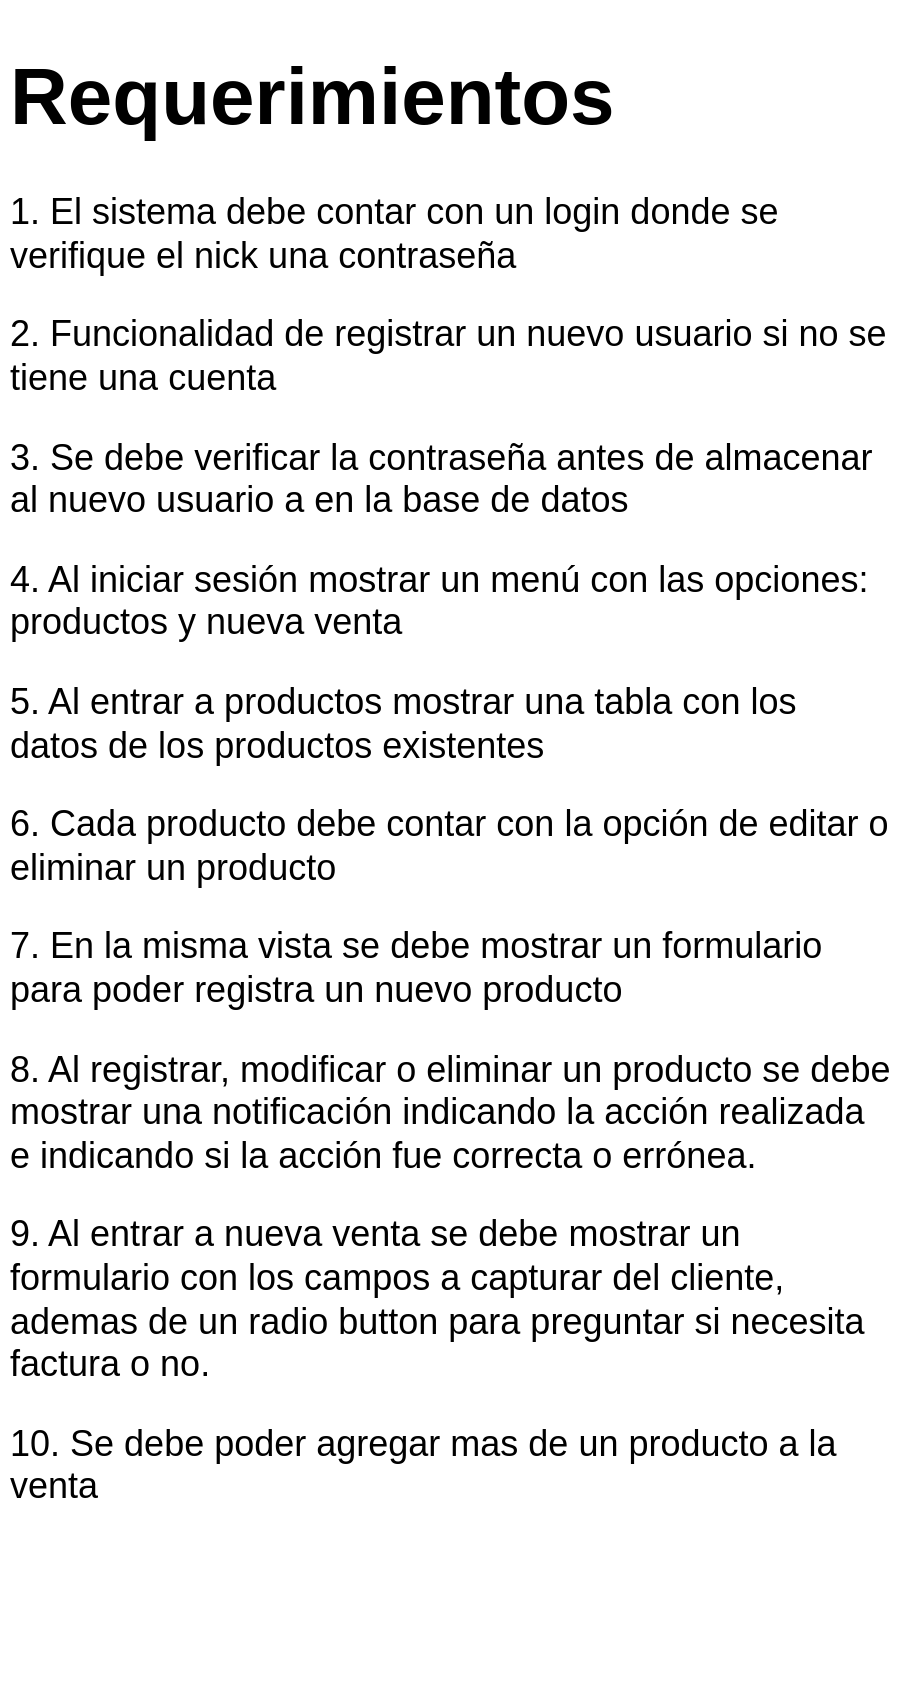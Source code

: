 <mxfile version="14.9.7" type="device" pages="5"><diagram id="oLjHg1AHg8etahp7nGkg" name="Requerimientos"><mxGraphModel dx="2204" dy="1332" grid="1" gridSize="10" guides="1" tooltips="1" connect="1" arrows="1" fold="1" page="1" pageScale="1" pageWidth="827" pageHeight="1169" math="0" shadow="0"><root><mxCell id="KyTUsqAn1VEinLmpefjT-0"/><mxCell id="KyTUsqAn1VEinLmpefjT-1" parent="KyTUsqAn1VEinLmpefjT-0"/><mxCell id="KyTUsqAn1VEinLmpefjT-2" value="&lt;h1&gt;&lt;font style=&quot;font-size: 40px&quot;&gt;Requerimientos&lt;/font&gt;&lt;/h1&gt;&lt;p style=&quot;font-size: 18px&quot;&gt;1. El sistema debe contar con un login donde se verifique el nick una contraseña&lt;/p&gt;&lt;p style=&quot;font-size: 18px&quot;&gt;2. Funcionalidad de registrar un nuevo usuario si no se tiene una cuenta&lt;/p&gt;&lt;p style=&quot;font-size: 18px&quot;&gt;3. Se debe verificar la contraseña antes de almacenar al nuevo usuario a en la base de datos&lt;/p&gt;&lt;p style=&quot;font-size: 18px&quot;&gt;4. Al iniciar sesión mostrar un menú con las opciones: productos y nueva venta&amp;nbsp;&lt;/p&gt;&lt;p style=&quot;font-size: 18px&quot;&gt;5. Al entrar a productos mostrar una tabla con los datos de los productos existentes&lt;/p&gt;&lt;p style=&quot;font-size: 18px&quot;&gt;6. Cada producto debe contar con la opción de editar o eliminar un producto&lt;/p&gt;&lt;p style=&quot;font-size: 18px&quot;&gt;7. En la misma vista se debe mostrar un formulario para poder registra un nuevo producto&lt;/p&gt;&lt;p style=&quot;font-size: 18px&quot;&gt;8. Al registrar, modificar o eliminar un producto se debe mostrar una notificación indicando la acción realizada e indicando si la acción fue correcta o errónea.&lt;/p&gt;&lt;p style=&quot;font-size: 18px&quot;&gt;9. Al entrar a nueva venta se debe mostrar un formulario con los campos a capturar del cliente, ademas de un radio button para preguntar si necesita factura o no.&lt;/p&gt;&lt;p style=&quot;font-size: 18px&quot;&gt;10. Se debe poder agregar mas de un producto a la venta&amp;nbsp;&lt;/p&gt;" style="text;html=1;strokeColor=none;fillColor=none;spacing=5;spacingTop=-20;whiteSpace=wrap;overflow=hidden;rounded=0;fontSize=18;" parent="KyTUsqAn1VEinLmpefjT-1" vertex="1"><mxGeometry x="80" y="40" width="450" height="830" as="geometry"/></mxCell></root></mxGraphModel></diagram><diagram id="_rEnvxBu6TXPsQqvjegB" name="Diagrama DB"><mxGraphModel dx="1342" dy="666" grid="1" gridSize="10" guides="1" tooltips="1" connect="1" arrows="1" fold="1" page="1" pageScale="1" pageWidth="827" pageHeight="1169" math="0" shadow="0"><root><mxCell id="0"/><mxCell id="1" parent="0"/><mxCell id="B1U2xGpXYFlvYZyds1GO-1" value="cliente" style="swimlane;fontStyle=0;childLayout=stackLayout;horizontal=1;startSize=26;horizontalStack=0;resizeParent=1;resizeParentMax=0;resizeLast=0;collapsible=1;marginBottom=0;align=center;fontSize=14;" parent="1" vertex="1"><mxGeometry x="94" y="120" width="160" height="266" as="geometry"/></mxCell><mxCell id="B1U2xGpXYFlvYZyds1GO-2" value="id" style="text;strokeColor=none;fillColor=none;spacingLeft=4;spacingRight=4;overflow=hidden;rotatable=0;points=[[0,0.5],[1,0.5]];portConstraint=eastwest;fontSize=12;" parent="B1U2xGpXYFlvYZyds1GO-1" vertex="1"><mxGeometry y="26" width="160" height="30" as="geometry"/></mxCell><mxCell id="B1U2xGpXYFlvYZyds1GO-20" value="nombre" style="text;strokeColor=none;fillColor=none;spacingLeft=4;spacingRight=4;overflow=hidden;rotatable=0;points=[[0,0.5],[1,0.5]];portConstraint=eastwest;fontSize=12;" parent="B1U2xGpXYFlvYZyds1GO-1" vertex="1"><mxGeometry y="56" width="160" height="30" as="geometry"/></mxCell><mxCell id="B1U2xGpXYFlvYZyds1GO-3" value="apellidos" style="text;strokeColor=none;fillColor=none;spacingLeft=4;spacingRight=4;overflow=hidden;rotatable=0;points=[[0,0.5],[1,0.5]];portConstraint=eastwest;fontSize=12;" parent="B1U2xGpXYFlvYZyds1GO-1" vertex="1"><mxGeometry y="86" width="160" height="30" as="geometry"/></mxCell><mxCell id="B1U2xGpXYFlvYZyds1GO-4" value="nick" style="text;strokeColor=none;fillColor=none;spacingLeft=4;spacingRight=4;overflow=hidden;rotatable=0;points=[[0,0.5],[1,0.5]];portConstraint=eastwest;fontSize=12;" parent="B1U2xGpXYFlvYZyds1GO-1" vertex="1"><mxGeometry y="116" width="160" height="30" as="geometry"/></mxCell><mxCell id="B1U2xGpXYFlvYZyds1GO-5" value="password" style="text;strokeColor=none;fillColor=none;spacingLeft=4;spacingRight=4;overflow=hidden;rotatable=0;points=[[0,0.5],[1,0.5]];portConstraint=eastwest;fontSize=12;" parent="B1U2xGpXYFlvYZyds1GO-1" vertex="1"><mxGeometry y="146" width="160" height="30" as="geometry"/></mxCell><mxCell id="B1U2xGpXYFlvYZyds1GO-31" value="correo" style="text;strokeColor=none;fillColor=none;spacingLeft=4;spacingRight=4;overflow=hidden;rotatable=0;points=[[0,0.5],[1,0.5]];portConstraint=eastwest;fontSize=12;" parent="B1U2xGpXYFlvYZyds1GO-1" vertex="1"><mxGeometry y="176" width="160" height="30" as="geometry"/></mxCell><mxCell id="B1U2xGpXYFlvYZyds1GO-32" value="rfc" style="text;strokeColor=none;fillColor=none;spacingLeft=4;spacingRight=4;overflow=hidden;rotatable=0;points=[[0,0.5],[1,0.5]];portConstraint=eastwest;fontSize=12;" parent="B1U2xGpXYFlvYZyds1GO-1" vertex="1"><mxGeometry y="206" width="160" height="30" as="geometry"/></mxCell><mxCell id="B1U2xGpXYFlvYZyds1GO-7" value="direccion" style="text;strokeColor=none;fillColor=none;spacingLeft=4;spacingRight=4;overflow=hidden;rotatable=0;points=[[0,0.5],[1,0.5]];portConstraint=eastwest;fontSize=12;" parent="B1U2xGpXYFlvYZyds1GO-1" vertex="1"><mxGeometry y="236" width="160" height="30" as="geometry"/></mxCell><mxCell id="B1U2xGpXYFlvYZyds1GO-8" value="productos" style="swimlane;fontStyle=0;childLayout=stackLayout;horizontal=1;startSize=26;horizontalStack=0;resizeParent=1;resizeParentMax=0;resizeLast=0;collapsible=1;marginBottom=0;align=center;fontSize=14;" parent="1" vertex="1"><mxGeometry x="334" y="120" width="160" height="206" as="geometry"/></mxCell><mxCell id="B1U2xGpXYFlvYZyds1GO-19" value="id" style="text;strokeColor=none;fillColor=none;spacingLeft=4;spacingRight=4;overflow=hidden;rotatable=0;points=[[0,0.5],[1,0.5]];portConstraint=eastwest;fontSize=12;" parent="B1U2xGpXYFlvYZyds1GO-8" vertex="1"><mxGeometry y="26" width="160" height="30" as="geometry"/></mxCell><mxCell id="B1U2xGpXYFlvYZyds1GO-9" value="nombre" style="text;strokeColor=none;fillColor=none;spacingLeft=4;spacingRight=4;overflow=hidden;rotatable=0;points=[[0,0.5],[1,0.5]];portConstraint=eastwest;fontSize=12;" parent="B1U2xGpXYFlvYZyds1GO-8" vertex="1"><mxGeometry y="56" width="160" height="30" as="geometry"/></mxCell><mxCell id="B1U2xGpXYFlvYZyds1GO-14" value="marca" style="text;strokeColor=none;fillColor=none;spacingLeft=4;spacingRight=4;overflow=hidden;rotatable=0;points=[[0,0.5],[1,0.5]];portConstraint=eastwest;fontSize=12;" parent="B1U2xGpXYFlvYZyds1GO-8" vertex="1"><mxGeometry y="86" width="160" height="30" as="geometry"/></mxCell><mxCell id="B1U2xGpXYFlvYZyds1GO-10" value="precio" style="text;strokeColor=none;fillColor=none;spacingLeft=4;spacingRight=4;overflow=hidden;rotatable=0;points=[[0,0.5],[1,0.5]];portConstraint=eastwest;fontSize=12;" parent="B1U2xGpXYFlvYZyds1GO-8" vertex="1"><mxGeometry y="116" width="160" height="30" as="geometry"/></mxCell><mxCell id="B1U2xGpXYFlvYZyds1GO-13" value="proveedor" style="text;strokeColor=none;fillColor=none;spacingLeft=4;spacingRight=4;overflow=hidden;rotatable=0;points=[[0,0.5],[1,0.5]];portConstraint=eastwest;fontSize=12;" parent="B1U2xGpXYFlvYZyds1GO-8" vertex="1"><mxGeometry y="146" width="160" height="30" as="geometry"/></mxCell><mxCell id="B1U2xGpXYFlvYZyds1GO-12" value="categoria" style="text;strokeColor=none;fillColor=none;spacingLeft=4;spacingRight=4;overflow=hidden;rotatable=0;points=[[0,0.5],[1,0.5]];portConstraint=eastwest;fontSize=12;" parent="B1U2xGpXYFlvYZyds1GO-8" vertex="1"><mxGeometry y="176" width="160" height="30" as="geometry"/></mxCell><mxCell id="B1U2xGpXYFlvYZyds1GO-15" value="categorias" style="swimlane;fontStyle=0;childLayout=stackLayout;horizontal=1;startSize=26;horizontalStack=0;resizeParent=1;resizeParentMax=0;resizeLast=0;collapsible=1;marginBottom=0;align=center;fontSize=14;" parent="1" vertex="1"><mxGeometry x="574" y="120" width="160" height="86" as="geometry"/></mxCell><mxCell id="B1U2xGpXYFlvYZyds1GO-16" value="id" style="text;strokeColor=none;fillColor=none;spacingLeft=4;spacingRight=4;overflow=hidden;rotatable=0;points=[[0,0.5],[1,0.5]];portConstraint=eastwest;fontSize=12;" parent="B1U2xGpXYFlvYZyds1GO-15" vertex="1"><mxGeometry y="26" width="160" height="30" as="geometry"/></mxCell><mxCell id="B1U2xGpXYFlvYZyds1GO-17" value="nombre" style="text;strokeColor=none;fillColor=none;spacingLeft=4;spacingRight=4;overflow=hidden;rotatable=0;points=[[0,0.5],[1,0.5]];portConstraint=eastwest;fontSize=12;" parent="B1U2xGpXYFlvYZyds1GO-15" vertex="1"><mxGeometry y="56" width="160" height="30" as="geometry"/></mxCell><mxCell id="B1U2xGpXYFlvYZyds1GO-21" value="" style="edgeStyle=entityRelationEdgeStyle;fontSize=12;html=1;endArrow=ERoneToMany;exitX=0;exitY=0.5;exitDx=0;exitDy=0;entryX=1;entryY=0.5;entryDx=0;entryDy=0;" parent="1" source="B1U2xGpXYFlvYZyds1GO-16" target="B1U2xGpXYFlvYZyds1GO-12" edge="1"><mxGeometry width="100" height="100" relative="1" as="geometry"><mxPoint x="444" y="390" as="sourcePoint"/><mxPoint x="544" y="290" as="targetPoint"/></mxGeometry></mxCell><mxCell id="B1U2xGpXYFlvYZyds1GO-22" value="proveedor" style="swimlane;fontStyle=0;childLayout=stackLayout;horizontal=1;startSize=26;horizontalStack=0;resizeParent=1;resizeParentMax=0;resizeLast=0;collapsible=1;marginBottom=0;align=center;fontSize=14;" parent="1" vertex="1"><mxGeometry x="574" y="240" width="160" height="86" as="geometry"/></mxCell><mxCell id="B1U2xGpXYFlvYZyds1GO-24" value="id" style="text;strokeColor=none;fillColor=none;spacingLeft=4;spacingRight=4;overflow=hidden;rotatable=0;points=[[0,0.5],[1,0.5]];portConstraint=eastwest;fontSize=12;" parent="B1U2xGpXYFlvYZyds1GO-22" vertex="1"><mxGeometry y="26" width="160" height="30" as="geometry"/></mxCell><mxCell id="B1U2xGpXYFlvYZyds1GO-23" value="nombre" style="text;strokeColor=none;fillColor=none;spacingLeft=4;spacingRight=4;overflow=hidden;rotatable=0;points=[[0,0.5],[1,0.5]];portConstraint=eastwest;fontSize=12;" parent="B1U2xGpXYFlvYZyds1GO-22" vertex="1"><mxGeometry y="56" width="160" height="30" as="geometry"/></mxCell><mxCell id="B1U2xGpXYFlvYZyds1GO-26" value="" style="edgeStyle=entityRelationEdgeStyle;fontSize=12;html=1;endArrow=ERoneToMany;entryX=1;entryY=0.5;entryDx=0;entryDy=0;exitX=0;exitY=0.5;exitDx=0;exitDy=0;" parent="1" source="B1U2xGpXYFlvYZyds1GO-24" target="B1U2xGpXYFlvYZyds1GO-13" edge="1"><mxGeometry width="100" height="100" relative="1" as="geometry"><mxPoint x="464" y="491" as="sourcePoint"/><mxPoint x="544" y="290" as="targetPoint"/></mxGeometry></mxCell><mxCell id="B1U2xGpXYFlvYZyds1GO-27" value="venta" style="swimlane;fontStyle=0;childLayout=stackLayout;horizontal=1;startSize=26;horizontalStack=0;resizeParent=1;resizeParentMax=0;resizeLast=0;collapsible=1;marginBottom=0;align=center;fontSize=14;" parent="1" vertex="1"><mxGeometry x="334" y="360" width="160" height="116" as="geometry"/></mxCell><mxCell id="B1U2xGpXYFlvYZyds1GO-28" value="id_venta" style="text;strokeColor=none;fillColor=none;spacingLeft=4;spacingRight=4;overflow=hidden;rotatable=0;points=[[0,0.5],[1,0.5]];portConstraint=eastwest;fontSize=12;" parent="B1U2xGpXYFlvYZyds1GO-27" vertex="1"><mxGeometry y="26" width="160" height="30" as="geometry"/></mxCell><mxCell id="BBFgwzsvudVMI3cgSjdt-3" value="fecha" style="text;strokeColor=none;fillColor=none;spacingLeft=4;spacingRight=4;overflow=hidden;rotatable=0;points=[[0,0.5],[1,0.5]];portConstraint=eastwest;fontSize=12;" parent="B1U2xGpXYFlvYZyds1GO-27" vertex="1"><mxGeometry y="56" width="160" height="30" as="geometry"/></mxCell><mxCell id="B1U2xGpXYFlvYZyds1GO-30" value="total" style="text;strokeColor=none;fillColor=none;spacingLeft=4;spacingRight=4;overflow=hidden;rotatable=0;points=[[0,0.5],[1,0.5]];portConstraint=eastwest;fontSize=12;" parent="B1U2xGpXYFlvYZyds1GO-27" vertex="1"><mxGeometry y="86" width="160" height="30" as="geometry"/></mxCell><mxCell id="B1U2xGpXYFlvYZyds1GO-33" value="" style="edgeStyle=entityRelationEdgeStyle;fontSize=12;html=1;endArrow=ERzeroToOne;endFill=1;exitX=1;exitY=0.5;exitDx=0;exitDy=0;entryX=0;entryY=0.5;entryDx=0;entryDy=0;" parent="1" source="B1U2xGpXYFlvYZyds1GO-2" edge="1"><mxGeometry width="100" height="100" relative="1" as="geometry"><mxPoint x="444" y="390" as="sourcePoint"/><mxPoint x="334" y="431" as="targetPoint"/></mxGeometry></mxCell><mxCell id="jAwtF-pnzeIcvKJhPYog-2" value="Detalle venta" style="swimlane;fontStyle=0;childLayout=stackLayout;horizontal=1;startSize=26;horizontalStack=0;resizeParent=1;resizeParentMax=0;resizeLast=0;collapsible=1;marginBottom=0;align=center;fontSize=14;" parent="1" vertex="1"><mxGeometry x="574" y="360" width="160" height="146" as="geometry"/></mxCell><mxCell id="jAwtF-pnzeIcvKJhPYog-3" value="id_detalle_venta" style="text;strokeColor=none;fillColor=none;spacingLeft=4;spacingRight=4;overflow=hidden;rotatable=0;points=[[0,0.5],[1,0.5]];portConstraint=eastwest;fontSize=12;" parent="jAwtF-pnzeIcvKJhPYog-2" vertex="1"><mxGeometry y="26" width="160" height="30" as="geometry"/></mxCell><mxCell id="jAwtF-pnzeIcvKJhPYog-6" value="id_venta" style="text;strokeColor=none;fillColor=none;spacingLeft=4;spacingRight=4;overflow=hidden;rotatable=0;points=[[0,0.5],[1,0.5]];portConstraint=eastwest;fontSize=12;" parent="jAwtF-pnzeIcvKJhPYog-2" vertex="1"><mxGeometry y="56" width="160" height="30" as="geometry"/></mxCell><mxCell id="jAwtF-pnzeIcvKJhPYog-4" value="id_cliente" style="text;strokeColor=none;fillColor=none;spacingLeft=4;spacingRight=4;overflow=hidden;rotatable=0;points=[[0,0.5],[1,0.5]];portConstraint=eastwest;fontSize=12;" parent="jAwtF-pnzeIcvKJhPYog-2" vertex="1"><mxGeometry y="86" width="160" height="30" as="geometry"/></mxCell><mxCell id="jAwtF-pnzeIcvKJhPYog-5" value="id_producto" style="text;strokeColor=none;fillColor=none;spacingLeft=4;spacingRight=4;overflow=hidden;rotatable=0;points=[[0,0.5],[1,0.5]];portConstraint=eastwest;fontSize=12;" parent="jAwtF-pnzeIcvKJhPYog-2" vertex="1"><mxGeometry y="116" width="160" height="30" as="geometry"/></mxCell><mxCell id="BBFgwzsvudVMI3cgSjdt-1" value="" style="edgeStyle=entityRelationEdgeStyle;fontSize=12;html=1;endArrow=ERmandOne;startArrow=ERmandOne;exitX=1;exitY=0.5;exitDx=0;exitDy=0;entryX=0;entryY=0.5;entryDx=0;entryDy=0;" parent="1" source="B1U2xGpXYFlvYZyds1GO-28" target="jAwtF-pnzeIcvKJhPYog-6" edge="1"><mxGeometry width="100" height="100" relative="1" as="geometry"><mxPoint x="514" y="390" as="sourcePoint"/><mxPoint x="614" y="290" as="targetPoint"/></mxGeometry></mxCell><mxCell id="VB8TXKTipHkSKkukruNY-1" value="DIAGRAMA RELACIONAL DE LA BASE DE DATOS" style="text;html=1;strokeColor=none;fillColor=none;align=center;verticalAlign=middle;whiteSpace=wrap;rounded=0;" parent="1" vertex="1"><mxGeometry x="230" y="40" width="368" height="50" as="geometry"/></mxCell></root></mxGraphModel></diagram><diagram id="xJrjtIE70C3IDHjDuGMQ" name="Login"><mxGraphModel dx="1342" dy="666" grid="1" gridSize="10" guides="1" tooltips="1" connect="1" arrows="1" fold="1" page="1" pageScale="1" pageWidth="827" pageHeight="1169" math="0" shadow="0"><root><mxCell id="uERfPOFMEhLiOOjswWxc-0"/><mxCell id="uERfPOFMEhLiOOjswWxc-1" parent="uERfPOFMEhLiOOjswWxc-0"/><mxCell id="wmNjY7GWjz8NlpHJkLbC-2" value="" style="edgeStyle=orthogonalEdgeStyle;rounded=0;orthogonalLoop=1;jettySize=auto;html=1;" edge="1" parent="uERfPOFMEhLiOOjswWxc-1" source="wmNjY7GWjz8NlpHJkLbC-3" target="wmNjY7GWjz8NlpHJkLbC-23"><mxGeometry relative="1" as="geometry"/></mxCell><mxCell id="wmNjY7GWjz8NlpHJkLbC-3" value="INICIO" style="html=1;dashed=0;whitespace=wrap;shape=mxgraph.dfd.start" vertex="1" parent="uERfPOFMEhLiOOjswWxc-1"><mxGeometry x="187" y="80" width="120" height="40" as="geometry"/></mxCell><mxCell id="wmNjY7GWjz8NlpHJkLbC-4" style="edgeStyle=orthogonalEdgeStyle;rounded=0;orthogonalLoop=1;jettySize=auto;html=1;entryX=0.5;entryY=0;entryDx=0;entryDy=0;" edge="1" parent="uERfPOFMEhLiOOjswWxc-1" source="wmNjY7GWjz8NlpHJkLbC-5" target="wmNjY7GWjz8NlpHJkLbC-7"><mxGeometry relative="1" as="geometry"/></mxCell><mxCell id="wmNjY7GWjz8NlpHJkLbC-5" value="nick&lt;br&gt;contraseña" style="shape=parallelogram;perimeter=parallelogramPerimeter;whiteSpace=wrap;html=1;dashed=0;" vertex="1" parent="uERfPOFMEhLiOOjswWxc-1"><mxGeometry x="172" y="300" width="150" height="60" as="geometry"/></mxCell><mxCell id="wmNjY7GWjz8NlpHJkLbC-6" style="edgeStyle=orthogonalEdgeStyle;rounded=0;orthogonalLoop=1;jettySize=auto;html=1;entryX=0.5;entryY=0;entryDx=0;entryDy=0;" edge="1" parent="uERfPOFMEhLiOOjswWxc-1" source="wmNjY7GWjz8NlpHJkLbC-7" target="wmNjY7GWjz8NlpHJkLbC-9"><mxGeometry relative="1" as="geometry"/></mxCell><mxCell id="wmNjY7GWjz8NlpHJkLbC-7" value="Ingresar nick" style="html=1;dashed=0;whitespace=wrap;" vertex="1" parent="uERfPOFMEhLiOOjswWxc-1"><mxGeometry x="187" y="390" width="120" height="50" as="geometry"/></mxCell><mxCell id="wmNjY7GWjz8NlpHJkLbC-8" style="edgeStyle=orthogonalEdgeStyle;rounded=0;orthogonalLoop=1;jettySize=auto;html=1;entryX=0.5;entryY=0;entryDx=0;entryDy=0;" edge="1" parent="uERfPOFMEhLiOOjswWxc-1" source="wmNjY7GWjz8NlpHJkLbC-9" target="wmNjY7GWjz8NlpHJkLbC-10"><mxGeometry relative="1" as="geometry"/></mxCell><mxCell id="wmNjY7GWjz8NlpHJkLbC-9" value="Ingresar contraseña" style="html=1;dashed=0;whitespace=wrap;" vertex="1" parent="uERfPOFMEhLiOOjswWxc-1"><mxGeometry x="187" y="470" width="120" height="50" as="geometry"/></mxCell><mxCell id="wmNjY7GWjz8NlpHJkLbC-10" value="desencriptar&lt;br&gt;contraseña" style="html=1;dashed=0;whitespace=wrap;" vertex="1" parent="uERfPOFMEhLiOOjswWxc-1"><mxGeometry x="187" y="550" width="120" height="50" as="geometry"/></mxCell><mxCell id="wmNjY7GWjz8NlpHJkLbC-11" value="" style="edgeStyle=orthogonalEdgeStyle;rounded=0;orthogonalLoop=1;jettySize=auto;html=1;" edge="1" parent="uERfPOFMEhLiOOjswWxc-1" source="wmNjY7GWjz8NlpHJkLbC-12" target="wmNjY7GWjz8NlpHJkLbC-15"><mxGeometry relative="1" as="geometry"/></mxCell><mxCell id="wmNjY7GWjz8NlpHJkLbC-12" value="verificar&lt;br&gt;contraseña" style="html=1;dashed=0;whitespace=wrap;" vertex="1" parent="uERfPOFMEhLiOOjswWxc-1"><mxGeometry x="187" y="630" width="120" height="50" as="geometry"/></mxCell><mxCell id="wmNjY7GWjz8NlpHJkLbC-13" value="NO" style="edgeStyle=orthogonalEdgeStyle;rounded=0;orthogonalLoop=1;jettySize=auto;html=1;entryX=1;entryY=0.5;entryDx=0;entryDy=0;" edge="1" parent="uERfPOFMEhLiOOjswWxc-1" source="wmNjY7GWjz8NlpHJkLbC-15" target="wmNjY7GWjz8NlpHJkLbC-9"><mxGeometry relative="1" as="geometry"><Array as="points"><mxPoint x="346" y="770"/><mxPoint x="346" y="495"/></Array></mxGeometry></mxCell><mxCell id="wmNjY7GWjz8NlpHJkLbC-14" value="SI" style="edgeStyle=orthogonalEdgeStyle;rounded=0;orthogonalLoop=1;jettySize=auto;html=1;" edge="1" parent="uERfPOFMEhLiOOjswWxc-1" source="wmNjY7GWjz8NlpHJkLbC-15" target="wmNjY7GWjz8NlpHJkLbC-17"><mxGeometry x="-0.333" relative="1" as="geometry"><Array as="points"><mxPoint x="247" y="840"/><mxPoint x="247" y="840"/></Array><mxPoint as="offset"/></mxGeometry></mxCell><mxCell id="wmNjY7GWjz8NlpHJkLbC-15" value="¿la contraseña es&lt;br&gt;correcta?" style="rhombus;whiteSpace=wrap;html=1;" vertex="1" parent="uERfPOFMEhLiOOjswWxc-1"><mxGeometry x="187" y="710" width="120" height="120" as="geometry"/></mxCell><mxCell id="wmNjY7GWjz8NlpHJkLbC-16" value="" style="edgeStyle=orthogonalEdgeStyle;rounded=0;orthogonalLoop=1;jettySize=auto;html=1;" edge="1" parent="uERfPOFMEhLiOOjswWxc-1" source="wmNjY7GWjz8NlpHJkLbC-17" target="wmNjY7GWjz8NlpHJkLbC-42"><mxGeometry relative="1" as="geometry"/></mxCell><mxCell id="wmNjY7GWjz8NlpHJkLbC-17" value="mostrar pagina &lt;br&gt;de inicio" style="html=1;dashed=0;whitespace=wrap;" vertex="1" parent="uERfPOFMEhLiOOjswWxc-1"><mxGeometry x="187" y="860" width="120" height="50" as="geometry"/></mxCell><mxCell id="wmNjY7GWjz8NlpHJkLbC-18" style="edgeStyle=orthogonalEdgeStyle;rounded=0;orthogonalLoop=1;jettySize=auto;html=1;entryX=0.5;entryY=0;entryDx=0;entryDy=0;exitX=0.5;exitY=1;exitDx=0;exitDy=0;" edge="1" parent="uERfPOFMEhLiOOjswWxc-1" source="wmNjY7GWjz8NlpHJkLbC-10" target="wmNjY7GWjz8NlpHJkLbC-12"><mxGeometry relative="1" as="geometry"><mxPoint x="241.86" y="640" as="sourcePoint"/><mxPoint x="241.86" y="680" as="targetPoint"/></mxGeometry></mxCell><mxCell id="wmNjY7GWjz8NlpHJkLbC-19" value="" style="edgeStyle=orthogonalEdgeStyle;rounded=0;orthogonalLoop=1;jettySize=auto;html=1;" edge="1" parent="uERfPOFMEhLiOOjswWxc-1" source="wmNjY7GWjz8NlpHJkLbC-20" target="wmNjY7GWjz8NlpHJkLbC-24"><mxGeometry relative="1" as="geometry"/></mxCell><mxCell id="wmNjY7GWjz8NlpHJkLbC-20" value="nombre&lt;br&gt;apellidos&lt;br&gt;nick&lt;br&gt;contraseña&lt;br&gt;correo&lt;br&gt;rfc&lt;br&gt;dirección" style="shape=parallelogram;perimeter=parallelogramPerimeter;whiteSpace=wrap;html=1;dashed=0;align=center;" vertex="1" parent="uERfPOFMEhLiOOjswWxc-1"><mxGeometry x="466" y="80" width="150" height="120" as="geometry"/></mxCell><mxCell id="wmNjY7GWjz8NlpHJkLbC-21" value="NO" style="edgeStyle=orthogonalEdgeStyle;rounded=0;orthogonalLoop=1;jettySize=auto;html=1;" edge="1" parent="uERfPOFMEhLiOOjswWxc-1" source="wmNjY7GWjz8NlpHJkLbC-23" target="wmNjY7GWjz8NlpHJkLbC-20"><mxGeometry relative="1" as="geometry"><Array as="points"><mxPoint x="386" y="210"/><mxPoint x="386" y="140"/></Array></mxGeometry></mxCell><mxCell id="wmNjY7GWjz8NlpHJkLbC-22" style="edgeStyle=orthogonalEdgeStyle;rounded=0;orthogonalLoop=1;jettySize=auto;html=1;entryX=0.5;entryY=0;entryDx=0;entryDy=0;" edge="1" parent="uERfPOFMEhLiOOjswWxc-1" source="wmNjY7GWjz8NlpHJkLbC-23" target="wmNjY7GWjz8NlpHJkLbC-5"><mxGeometry relative="1" as="geometry"/></mxCell><mxCell id="wmNjY7GWjz8NlpHJkLbC-23" value="¿Tiene cuenta?" style="rhombus;whiteSpace=wrap;html=1;" vertex="1" parent="uERfPOFMEhLiOOjswWxc-1"><mxGeometry x="187" y="150" width="120" height="120" as="geometry"/></mxCell><mxCell id="wmNjY7GWjz8NlpHJkLbC-24" value="Ingresar nombre" style="html=1;dashed=0;whitespace=wrap;" vertex="1" parent="uERfPOFMEhLiOOjswWxc-1"><mxGeometry x="481" y="230" width="120" height="50" as="geometry"/></mxCell><mxCell id="wmNjY7GWjz8NlpHJkLbC-25" value="Ingresar apellidos" style="html=1;dashed=0;whitespace=wrap;" vertex="1" parent="uERfPOFMEhLiOOjswWxc-1"><mxGeometry x="481" y="310" width="120" height="50" as="geometry"/></mxCell><mxCell id="wmNjY7GWjz8NlpHJkLbC-26" style="edgeStyle=orthogonalEdgeStyle;rounded=0;orthogonalLoop=1;jettySize=auto;html=1;exitX=0.5;exitY=1;exitDx=0;exitDy=0;" edge="1" parent="uERfPOFMEhLiOOjswWxc-1" source="wmNjY7GWjz8NlpHJkLbC-24"><mxGeometry relative="1" as="geometry"><mxPoint x="540.8" y="290" as="sourcePoint"/><mxPoint x="541" y="310" as="targetPoint"/></mxGeometry></mxCell><mxCell id="wmNjY7GWjz8NlpHJkLbC-27" value="" style="edgeStyle=orthogonalEdgeStyle;rounded=0;orthogonalLoop=1;jettySize=auto;html=1;" edge="1" parent="uERfPOFMEhLiOOjswWxc-1" source="wmNjY7GWjz8NlpHJkLbC-28" target="wmNjY7GWjz8NlpHJkLbC-30"><mxGeometry relative="1" as="geometry"/></mxCell><mxCell id="wmNjY7GWjz8NlpHJkLbC-28" value="Ingresar nick" style="html=1;dashed=0;whitespace=wrap;" vertex="1" parent="uERfPOFMEhLiOOjswWxc-1"><mxGeometry x="481" y="390" width="120" height="50" as="geometry"/></mxCell><mxCell id="wmNjY7GWjz8NlpHJkLbC-29" value="" style="edgeStyle=orthogonalEdgeStyle;rounded=0;orthogonalLoop=1;jettySize=auto;html=1;" edge="1" parent="uERfPOFMEhLiOOjswWxc-1" source="wmNjY7GWjz8NlpHJkLbC-30" target="wmNjY7GWjz8NlpHJkLbC-33"><mxGeometry relative="1" as="geometry"/></mxCell><mxCell id="wmNjY7GWjz8NlpHJkLbC-30" value="Ingresar contraseña" style="html=1;dashed=0;whitespace=wrap;" vertex="1" parent="uERfPOFMEhLiOOjswWxc-1"><mxGeometry x="481" y="470" width="120" height="50" as="geometry"/></mxCell><mxCell id="wmNjY7GWjz8NlpHJkLbC-31" style="edgeStyle=orthogonalEdgeStyle;rounded=0;orthogonalLoop=1;jettySize=auto;html=1;exitX=0.5;exitY=1;exitDx=0;exitDy=0;" edge="1" parent="uERfPOFMEhLiOOjswWxc-1" source="wmNjY7GWjz8NlpHJkLbC-25"><mxGeometry relative="1" as="geometry"><mxPoint x="540.8" y="380" as="sourcePoint"/><mxPoint x="541" y="390" as="targetPoint"/></mxGeometry></mxCell><mxCell id="wmNjY7GWjz8NlpHJkLbC-32" value="" style="edgeStyle=orthogonalEdgeStyle;rounded=0;orthogonalLoop=1;jettySize=auto;html=1;" edge="1" parent="uERfPOFMEhLiOOjswWxc-1" source="wmNjY7GWjz8NlpHJkLbC-33" target="wmNjY7GWjz8NlpHJkLbC-45"><mxGeometry relative="1" as="geometry"/></mxCell><mxCell id="wmNjY7GWjz8NlpHJkLbC-33" value="Ingresar nuevamente&lt;br&gt;contraseña" style="html=1;dashed=0;whitespace=wrap;" vertex="1" parent="uERfPOFMEhLiOOjswWxc-1"><mxGeometry x="481" y="550" width="120" height="50" as="geometry"/></mxCell><mxCell id="wmNjY7GWjz8NlpHJkLbC-34" value="" style="edgeStyle=orthogonalEdgeStyle;rounded=0;orthogonalLoop=1;jettySize=auto;html=1;" edge="1" parent="uERfPOFMEhLiOOjswWxc-1" source="wmNjY7GWjz8NlpHJkLbC-35" target="wmNjY7GWjz8NlpHJkLbC-37"><mxGeometry relative="1" as="geometry"/></mxCell><mxCell id="wmNjY7GWjz8NlpHJkLbC-35" value="Ingresar correo" style="html=1;dashed=0;whitespace=wrap;" vertex="1" parent="uERfPOFMEhLiOOjswWxc-1"><mxGeometry x="481" y="770" width="120" height="50" as="geometry"/></mxCell><mxCell id="wmNjY7GWjz8NlpHJkLbC-36" value="" style="edgeStyle=orthogonalEdgeStyle;rounded=0;orthogonalLoop=1;jettySize=auto;html=1;" edge="1" parent="uERfPOFMEhLiOOjswWxc-1" source="wmNjY7GWjz8NlpHJkLbC-37" target="wmNjY7GWjz8NlpHJkLbC-40"><mxGeometry relative="1" as="geometry"/></mxCell><mxCell id="wmNjY7GWjz8NlpHJkLbC-37" value="Ingresar rfc" style="html=1;dashed=0;whitespace=wrap;" vertex="1" parent="uERfPOFMEhLiOOjswWxc-1"><mxGeometry x="481" y="850" width="120" height="50" as="geometry"/></mxCell><mxCell id="wmNjY7GWjz8NlpHJkLbC-38" value="" style="edgeStyle=orthogonalEdgeStyle;rounded=0;orthogonalLoop=1;jettySize=auto;html=1;entryX=1;entryY=0.5;entryDx=0;entryDy=0;exitX=0;exitY=0.5;exitDx=0;exitDy=0;" edge="1" parent="uERfPOFMEhLiOOjswWxc-1" source="wmNjY7GWjz8NlpHJkLbC-41" target="wmNjY7GWjz8NlpHJkLbC-7"><mxGeometry relative="1" as="geometry"><mxPoint x="472" y="1030" as="targetPoint"/></mxGeometry></mxCell><mxCell id="wmNjY7GWjz8NlpHJkLbC-39" value="" style="edgeStyle=orthogonalEdgeStyle;rounded=0;orthogonalLoop=1;jettySize=auto;html=1;" edge="1" parent="uERfPOFMEhLiOOjswWxc-1" source="wmNjY7GWjz8NlpHJkLbC-40" target="wmNjY7GWjz8NlpHJkLbC-47"><mxGeometry relative="1" as="geometry"/></mxCell><mxCell id="wmNjY7GWjz8NlpHJkLbC-40" value="Ingresar direccion" style="html=1;dashed=0;whitespace=wrap;" vertex="1" parent="uERfPOFMEhLiOOjswWxc-1"><mxGeometry x="481" y="930" width="120" height="50" as="geometry"/></mxCell><mxCell id="wmNjY7GWjz8NlpHJkLbC-41" value="Almacenar en &lt;br&gt;base de datos" style="html=1;dashed=0;whitespace=wrap;" vertex="1" parent="uERfPOFMEhLiOOjswWxc-1"><mxGeometry x="481" y="1090" width="120" height="50" as="geometry"/></mxCell><mxCell id="wmNjY7GWjz8NlpHJkLbC-42" value="FIN" style="html=1;dashed=0;whitespace=wrap;shape=mxgraph.dfd.start" vertex="1" parent="uERfPOFMEhLiOOjswWxc-1"><mxGeometry x="187" y="940" width="120" height="40" as="geometry"/></mxCell><mxCell id="wmNjY7GWjz8NlpHJkLbC-43" value="NO" style="edgeStyle=orthogonalEdgeStyle;rounded=0;orthogonalLoop=1;jettySize=auto;html=1;entryX=1;entryY=0.5;entryDx=0;entryDy=0;" edge="1" parent="uERfPOFMEhLiOOjswWxc-1" source="wmNjY7GWjz8NlpHJkLbC-45" target="wmNjY7GWjz8NlpHJkLbC-33"><mxGeometry relative="1" as="geometry"><Array as="points"><mxPoint x="655" y="685"/><mxPoint x="655" y="575"/></Array></mxGeometry></mxCell><mxCell id="wmNjY7GWjz8NlpHJkLbC-44" value="" style="edgeStyle=orthogonalEdgeStyle;rounded=0;orthogonalLoop=1;jettySize=auto;html=1;" edge="1" parent="uERfPOFMEhLiOOjswWxc-1" source="wmNjY7GWjz8NlpHJkLbC-45" target="wmNjY7GWjz8NlpHJkLbC-35"><mxGeometry relative="1" as="geometry"/></mxCell><mxCell id="wmNjY7GWjz8NlpHJkLbC-45" value="¿las contraseña&lt;br&gt;son iguales?" style="rhombus;whiteSpace=wrap;html=1;" vertex="1" parent="uERfPOFMEhLiOOjswWxc-1"><mxGeometry x="481" y="625" width="120" height="120" as="geometry"/></mxCell><mxCell id="wmNjY7GWjz8NlpHJkLbC-46" value="" style="edgeStyle=orthogonalEdgeStyle;rounded=0;orthogonalLoop=1;jettySize=auto;html=1;" edge="1" parent="uERfPOFMEhLiOOjswWxc-1" source="wmNjY7GWjz8NlpHJkLbC-47" target="wmNjY7GWjz8NlpHJkLbC-41"><mxGeometry relative="1" as="geometry"/></mxCell><mxCell id="wmNjY7GWjz8NlpHJkLbC-47" value="Enviar correo de&lt;br&gt;bienvenida" style="html=1;dashed=0;whitespace=wrap;" vertex="1" parent="uERfPOFMEhLiOOjswWxc-1"><mxGeometry x="481" y="1010" width="120" height="50" as="geometry"/></mxCell><mxCell id="wmNjY7GWjz8NlpHJkLbC-48" value="INICIO DE SESIÓN Y REGISTRO DE NUEVO USUARIO" style="text;html=1;strokeColor=none;fillColor=none;align=center;verticalAlign=middle;whiteSpace=wrap;rounded=0;" vertex="1" parent="uERfPOFMEhLiOOjswWxc-1"><mxGeometry x="230" y="20" width="368" height="50" as="geometry"/></mxCell></root></mxGraphModel></diagram><diagram id="_IyoV3KxMrYco0Aar6Kq" name="Nuevo producto"><mxGraphModel dx="767" dy="381" grid="1" gridSize="10" guides="1" tooltips="1" connect="1" arrows="1" fold="1" page="1" pageScale="1" pageWidth="827" pageHeight="1169" math="0" shadow="0"><root><mxCell id="1o3gvd53yGURgU2CagLD-0"/><mxCell id="1o3gvd53yGURgU2CagLD-1" parent="1o3gvd53yGURgU2CagLD-0"/><mxCell id="hBISjbJSi9juj38cnszH-0" value="" style="edgeStyle=orthogonalEdgeStyle;rounded=0;orthogonalLoop=1;jettySize=auto;html=1;" edge="1" parent="1o3gvd53yGURgU2CagLD-1" source="hBISjbJSi9juj38cnszH-1"><mxGeometry relative="1" as="geometry"><mxPoint x="414" y="180" as="targetPoint"/></mxGeometry></mxCell><mxCell id="hBISjbJSi9juj38cnszH-1" value="INICIO" style="html=1;dashed=0;whitespace=wrap;shape=mxgraph.dfd.start" vertex="1" parent="1o3gvd53yGURgU2CagLD-1"><mxGeometry x="354" y="110" width="120" height="40" as="geometry"/></mxCell><mxCell id="hBISjbJSi9juj38cnszH-2" style="edgeStyle=orthogonalEdgeStyle;rounded=0;orthogonalLoop=1;jettySize=auto;html=1;entryX=0.5;entryY=0;entryDx=0;entryDy=0;" edge="1" parent="1o3gvd53yGURgU2CagLD-1" source="hBISjbJSi9juj38cnszH-3" target="hBISjbJSi9juj38cnszH-5"><mxGeometry relative="1" as="geometry"/></mxCell><mxCell id="hBISjbJSi9juj38cnszH-3" value="nombre&lt;br&gt;marca&lt;br&gt;precio&lt;br&gt;id_proveedor&lt;br&gt;id_categoria&lt;br&gt;" style="shape=parallelogram;perimeter=parallelogramPerimeter;whiteSpace=wrap;html=1;dashed=0;" vertex="1" parent="1o3gvd53yGURgU2CagLD-1"><mxGeometry x="339" y="180" width="150" height="140" as="geometry"/></mxCell><mxCell id="hBISjbJSi9juj38cnszH-4" value="" style="edgeStyle=orthogonalEdgeStyle;rounded=0;orthogonalLoop=1;jettySize=auto;html=1;entryX=0.5;entryY=0;entryDx=0;entryDy=0;" edge="1" parent="1o3gvd53yGURgU2CagLD-1" source="hBISjbJSi9juj38cnszH-5" target="agFZvoqT_sMz1XQyTgzU-3"><mxGeometry relative="1" as="geometry"><mxPoint x="414" y="430" as="targetPoint"/></mxGeometry></mxCell><mxCell id="hBISjbJSi9juj38cnszH-5" value="Ingresar nombre" style="html=1;dashed=0;whitespace=wrap;" vertex="1" parent="1o3gvd53yGURgU2CagLD-1"><mxGeometry x="354" y="350" width="120" height="50" as="geometry"/></mxCell><mxCell id="agFZvoqT_sMz1XQyTgzU-8" style="edgeStyle=orthogonalEdgeStyle;rounded=0;orthogonalLoop=1;jettySize=auto;html=1;entryX=0.5;entryY=0;entryDx=0;entryDy=0;" edge="1" parent="1o3gvd53yGURgU2CagLD-1" source="agFZvoqT_sMz1XQyTgzU-3" target="agFZvoqT_sMz1XQyTgzU-4"><mxGeometry relative="1" as="geometry"/></mxCell><mxCell id="agFZvoqT_sMz1XQyTgzU-3" value="Ingresar marca" style="html=1;dashed=0;whitespace=wrap;" vertex="1" parent="1o3gvd53yGURgU2CagLD-1"><mxGeometry x="354" y="430" width="120" height="50" as="geometry"/></mxCell><mxCell id="agFZvoqT_sMz1XQyTgzU-9" style="edgeStyle=orthogonalEdgeStyle;rounded=0;orthogonalLoop=1;jettySize=auto;html=1;entryX=0.5;entryY=0;entryDx=0;entryDy=0;" edge="1" parent="1o3gvd53yGURgU2CagLD-1" source="agFZvoqT_sMz1XQyTgzU-4" target="agFZvoqT_sMz1XQyTgzU-5"><mxGeometry relative="1" as="geometry"/></mxCell><mxCell id="agFZvoqT_sMz1XQyTgzU-4" value="Seleccionar &lt;br&gt;proveedor" style="html=1;dashed=0;whitespace=wrap;" vertex="1" parent="1o3gvd53yGURgU2CagLD-1"><mxGeometry x="354" y="510" width="120" height="50" as="geometry"/></mxCell><mxCell id="agFZvoqT_sMz1XQyTgzU-10" style="edgeStyle=orthogonalEdgeStyle;rounded=0;orthogonalLoop=1;jettySize=auto;html=1;entryX=0.5;entryY=0;entryDx=0;entryDy=0;" edge="1" parent="1o3gvd53yGURgU2CagLD-1" source="agFZvoqT_sMz1XQyTgzU-5" target="agFZvoqT_sMz1XQyTgzU-6"><mxGeometry relative="1" as="geometry"/></mxCell><mxCell id="agFZvoqT_sMz1XQyTgzU-5" value="Seleccionar&lt;br&gt;categoría" style="html=1;dashed=0;whitespace=wrap;" vertex="1" parent="1o3gvd53yGURgU2CagLD-1"><mxGeometry x="354" y="590" width="120" height="50" as="geometry"/></mxCell><mxCell id="agFZvoqT_sMz1XQyTgzU-12" value="" style="edgeStyle=orthogonalEdgeStyle;rounded=0;orthogonalLoop=1;jettySize=auto;html=1;" edge="1" parent="1o3gvd53yGURgU2CagLD-1" source="agFZvoqT_sMz1XQyTgzU-6" target="agFZvoqT_sMz1XQyTgzU-11"><mxGeometry relative="1" as="geometry"/></mxCell><mxCell id="agFZvoqT_sMz1XQyTgzU-6" value="Guardar producto" style="html=1;dashed=0;whitespace=wrap;" vertex="1" parent="1o3gvd53yGURgU2CagLD-1"><mxGeometry x="354" y="670" width="120" height="50" as="geometry"/></mxCell><mxCell id="agFZvoqT_sMz1XQyTgzU-14" style="edgeStyle=orthogonalEdgeStyle;rounded=0;orthogonalLoop=1;jettySize=auto;html=1;entryX=0.5;entryY=0.5;entryDx=0;entryDy=-20;entryPerimeter=0;" edge="1" parent="1o3gvd53yGURgU2CagLD-1" source="agFZvoqT_sMz1XQyTgzU-11" target="agFZvoqT_sMz1XQyTgzU-13"><mxGeometry relative="1" as="geometry"/></mxCell><mxCell id="agFZvoqT_sMz1XQyTgzU-11" value="Mostrar nuevo &lt;br&gt;producto en tabla de&lt;br&gt;productos" style="html=1;dashed=0;whitespace=wrap;" vertex="1" parent="1o3gvd53yGURgU2CagLD-1"><mxGeometry x="354" y="750" width="120" height="50" as="geometry"/></mxCell><mxCell id="agFZvoqT_sMz1XQyTgzU-13" value="FIN" style="html=1;dashed=0;whitespace=wrap;shape=mxgraph.dfd.start" vertex="1" parent="1o3gvd53yGURgU2CagLD-1"><mxGeometry x="354" y="830" width="120" height="40" as="geometry"/></mxCell><mxCell id="WytCT7M9WHB2lxd0cb7C-0" value="NUEVO PRODUCTO" style="text;html=1;strokeColor=none;fillColor=none;align=center;verticalAlign=middle;whiteSpace=wrap;rounded=0;" vertex="1" parent="1o3gvd53yGURgU2CagLD-1"><mxGeometry x="230" y="40" width="368" height="50" as="geometry"/></mxCell></root></mxGraphModel></diagram><diagram id="QF4LjQIGlrhN_adDhTsE" name="Venta"><mxGraphModel dx="1342" dy="666" grid="1" gridSize="10" guides="1" tooltips="1" connect="1" arrows="1" fold="1" page="1" pageScale="1" pageWidth="827" pageHeight="1169" math="0" shadow="0"><root><mxCell id="JAkyH-bYqyg3KfNK6igb-0"/><mxCell id="JAkyH-bYqyg3KfNK6igb-1" parent="JAkyH-bYqyg3KfNK6igb-0"/><mxCell id="6xftzJM9N5MckDJWERzz-0" value="" style="edgeStyle=orthogonalEdgeStyle;rounded=0;orthogonalLoop=1;jettySize=auto;html=1;" parent="JAkyH-bYqyg3KfNK6igb-1" source="6xftzJM9N5MckDJWERzz-1" edge="1"><mxGeometry relative="1" as="geometry"><mxPoint x="415" y="170" as="targetPoint"/></mxGeometry></mxCell><mxCell id="6xftzJM9N5MckDJWERzz-1" value="INICIO" style="html=1;dashed=0;whitespace=wrap;shape=mxgraph.dfd.start" parent="JAkyH-bYqyg3KfNK6igb-1" vertex="1"><mxGeometry x="355" y="100" width="120" height="40" as="geometry"/></mxCell><mxCell id="6xftzJM9N5MckDJWERzz-2" style="edgeStyle=orthogonalEdgeStyle;rounded=0;orthogonalLoop=1;jettySize=auto;html=1;entryX=0.5;entryY=0;entryDx=0;entryDy=0;" parent="JAkyH-bYqyg3KfNK6igb-1" source="6xftzJM9N5MckDJWERzz-3" target="6xftzJM9N5MckDJWERzz-4" edge="1"><mxGeometry relative="1" as="geometry"/></mxCell><mxCell id="6xftzJM9N5MckDJWERzz-3" value="nombre_cliente&lt;br&gt;apellidos_cliente&lt;br&gt;correo_cliente&lt;br&gt;rfc_cliente&lt;br&gt;direccion_cliente&lt;br&gt;factura&lt;br&gt;total" style="shape=parallelogram;perimeter=parallelogramPerimeter;whiteSpace=wrap;html=1;dashed=0;" parent="JAkyH-bYqyg3KfNK6igb-1" vertex="1"><mxGeometry x="340" y="170" width="150" height="140" as="geometry"/></mxCell><mxCell id="6xftzJM9N5MckDJWERzz-10" value="" style="edgeStyle=orthogonalEdgeStyle;rounded=0;orthogonalLoop=1;jettySize=auto;html=1;" parent="JAkyH-bYqyg3KfNK6igb-1" source="6xftzJM9N5MckDJWERzz-4" target="6xftzJM9N5MckDJWERzz-8" edge="1"><mxGeometry relative="1" as="geometry"/></mxCell><mxCell id="6xftzJM9N5MckDJWERzz-4" value="Recuperar datos&lt;br&gt;del cliente" style="html=1;dashed=0;whitespace=wrap;" parent="JAkyH-bYqyg3KfNK6igb-1" vertex="1"><mxGeometry x="355" y="340" width="120" height="50" as="geometry"/></mxCell><mxCell id="6xftzJM9N5MckDJWERzz-12" value="NO" style="edgeStyle=orthogonalEdgeStyle;rounded=0;orthogonalLoop=1;jettySize=auto;html=1;" parent="JAkyH-bYqyg3KfNK6igb-1" source="6xftzJM9N5MckDJWERzz-8" target="6xftzJM9N5MckDJWERzz-11" edge="1"><mxGeometry x="0.2" relative="1" as="geometry"><mxPoint as="offset"/></mxGeometry></mxCell><mxCell id="6xftzJM9N5MckDJWERzz-14" value="SI" style="edgeStyle=orthogonalEdgeStyle;rounded=0;orthogonalLoop=1;jettySize=auto;html=1;" parent="JAkyH-bYqyg3KfNK6igb-1" source="6xftzJM9N5MckDJWERzz-8" target="6xftzJM9N5MckDJWERzz-13" edge="1"><mxGeometry x="0.111" relative="1" as="geometry"><mxPoint as="offset"/></mxGeometry></mxCell><mxCell id="6xftzJM9N5MckDJWERzz-8" value="¿Factura?" style="rhombus;whiteSpace=wrap;html=1;" parent="JAkyH-bYqyg3KfNK6igb-1" vertex="1"><mxGeometry x="355" y="420" width="120" height="120" as="geometry"/></mxCell><mxCell id="6xftzJM9N5MckDJWERzz-17" value="" style="edgeStyle=orthogonalEdgeStyle;rounded=0;orthogonalLoop=1;jettySize=auto;html=1;" parent="JAkyH-bYqyg3KfNK6igb-1" source="6xftzJM9N5MckDJWERzz-11" target="6xftzJM9N5MckDJWERzz-16" edge="1"><mxGeometry relative="1" as="geometry"/></mxCell><mxCell id="6xftzJM9N5MckDJWERzz-11" value="Calcular total" style="html=1;dashed=0;whitespace=wrap;" parent="JAkyH-bYqyg3KfNK6igb-1" vertex="1"><mxGeometry x="355" y="570" width="120" height="50" as="geometry"/></mxCell><mxCell id="6xftzJM9N5MckDJWERzz-15" style="edgeStyle=orthogonalEdgeStyle;rounded=0;orthogonalLoop=1;jettySize=auto;html=1;entryX=1;entryY=0.5;entryDx=0;entryDy=0;" parent="JAkyH-bYqyg3KfNK6igb-1" source="6xftzJM9N5MckDJWERzz-13" target="6xftzJM9N5MckDJWERzz-11" edge="1"><mxGeometry relative="1" as="geometry"><Array as="points"><mxPoint x="570" y="595"/></Array></mxGeometry></mxCell><mxCell id="6xftzJM9N5MckDJWERzz-13" value="Sumar IVA al &lt;br&gt;producto" style="html=1;dashed=0;whitespace=wrap;" parent="JAkyH-bYqyg3KfNK6igb-1" vertex="1"><mxGeometry x="510" y="455" width="120" height="50" as="geometry"/></mxCell><mxCell id="6xftzJM9N5MckDJWERzz-19" value="" style="edgeStyle=orthogonalEdgeStyle;rounded=0;orthogonalLoop=1;jettySize=auto;html=1;" parent="JAkyH-bYqyg3KfNK6igb-1" source="6xftzJM9N5MckDJWERzz-16" target="6xftzJM9N5MckDJWERzz-18" edge="1"><mxGeometry relative="1" as="geometry"/></mxCell><mxCell id="6xftzJM9N5MckDJWERzz-16" value="Guardar venta" style="html=1;dashed=0;whitespace=wrap;" parent="JAkyH-bYqyg3KfNK6igb-1" vertex="1"><mxGeometry x="355" y="645" width="120" height="50" as="geometry"/></mxCell><mxCell id="6xftzJM9N5MckDJWERzz-18" value="FIN" style="html=1;dashed=0;whitespace=wrap;shape=mxgraph.dfd.start" parent="JAkyH-bYqyg3KfNK6igb-1" vertex="1"><mxGeometry x="355" y="720" width="120" height="40" as="geometry"/></mxCell><mxCell id="ei9OtNXrA45ZuZvMuJNS-0" value="NUEVA VENTA" style="text;html=1;strokeColor=none;fillColor=none;align=center;verticalAlign=middle;whiteSpace=wrap;rounded=0;" vertex="1" parent="JAkyH-bYqyg3KfNK6igb-1"><mxGeometry x="230" y="40" width="368" height="50" as="geometry"/></mxCell></root></mxGraphModel></diagram></mxfile>